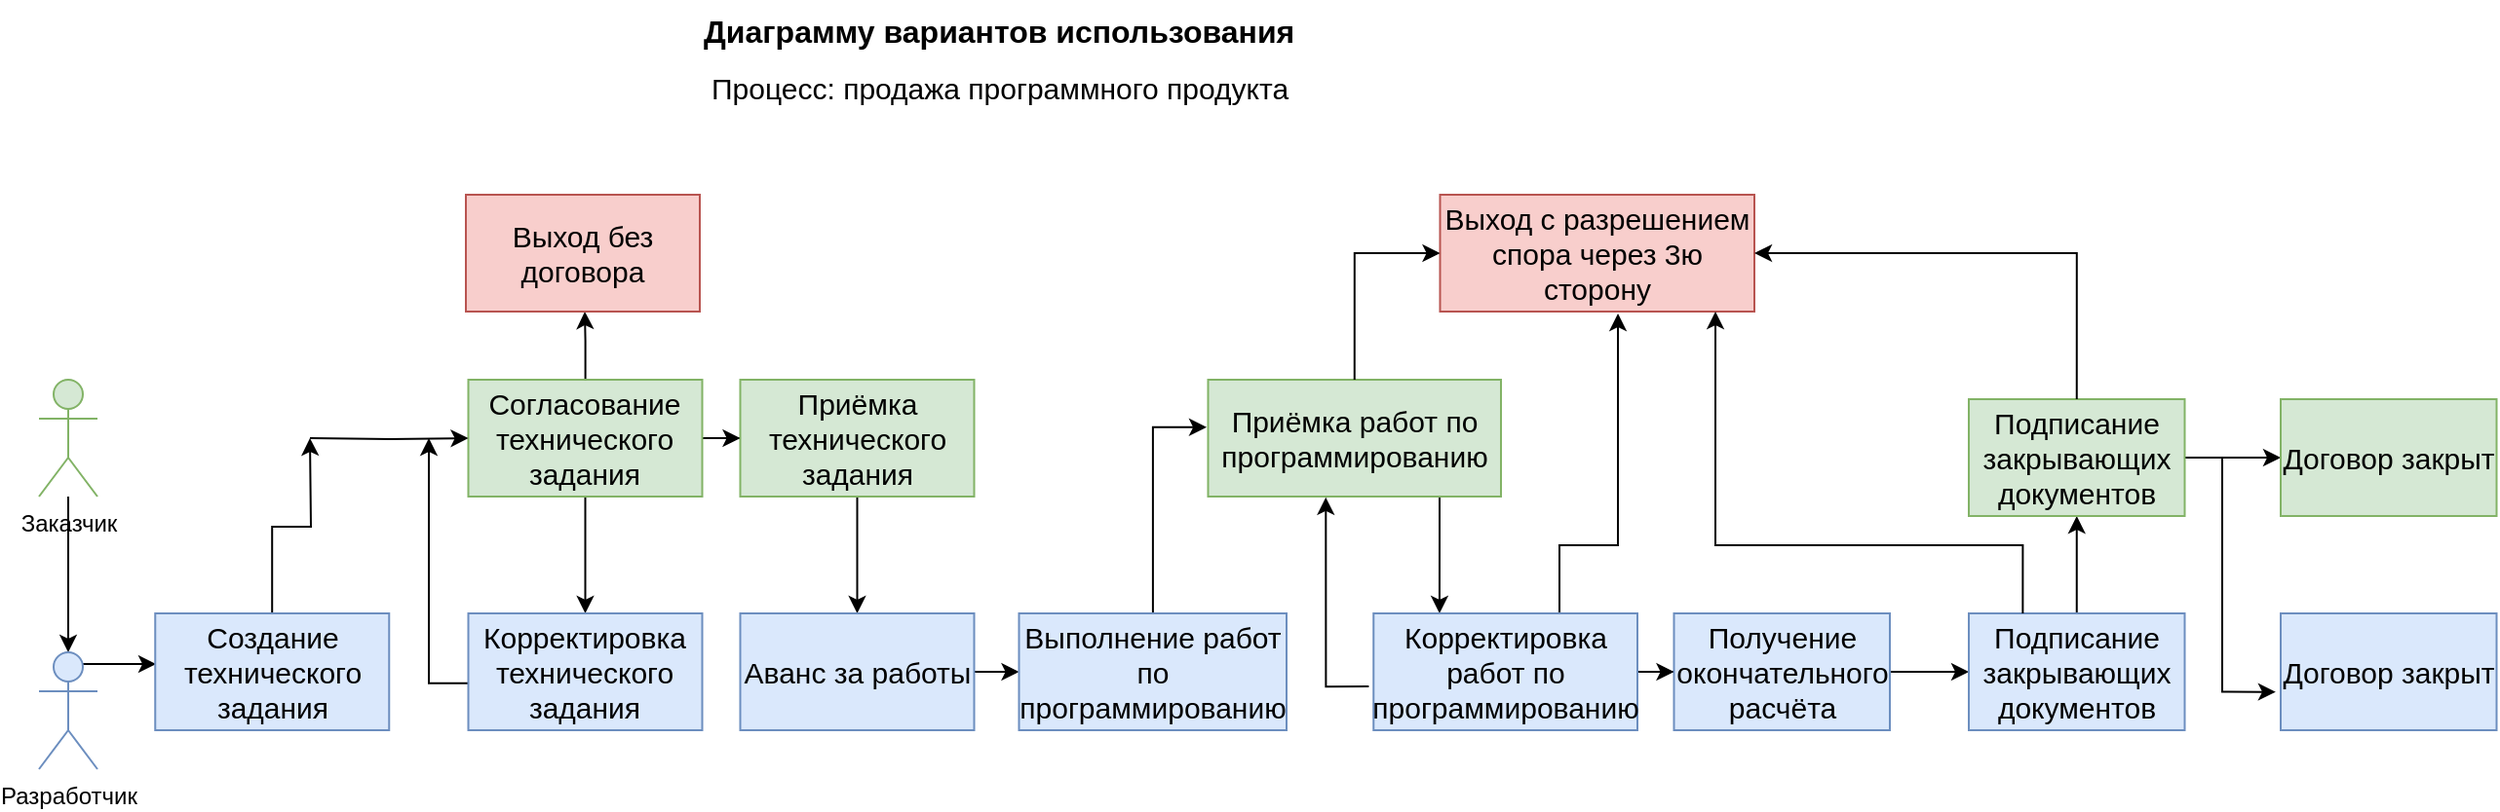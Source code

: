 <mxfile version="15.4.1" type="github">
  <diagram id="yPxyJZ8AM_hMuL3Unpa9" name="complex gitflow">
    <mxGraphModel dx="1673" dy="900" grid="1" gridSize="10" guides="1" tooltips="1" connect="1" arrows="1" fold="1" page="1" pageScale="1" pageWidth="1100" pageHeight="850" math="0" shadow="0">
      <root>
        <mxCell id="0" />
        <mxCell id="1" parent="0" />
        <UserObject label="Диаграмму вариантов использования" link="https://nvie.com/posts/a-successful-git-branching-model/" id="9hBKPDzoitwpIBdzFDQ7-2">
          <mxCell style="text;whiteSpace=wrap;html=1;fontStyle=1;fontSize=16;" parent="1" vertex="1">
            <mxGeometry x="389" y="30" width="427.75" height="20" as="geometry" />
          </mxCell>
        </UserObject>
        <mxCell id="9yvrEu68hSg8ux5ZB1VL-1" value="&lt;span&gt;&lt;/span&gt;&lt;span&gt;&lt;/span&gt;&lt;span&gt;&lt;font style=&quot;font-size: 15px&quot;&gt;Процесс: продажа программного продукта&lt;/font&gt;&lt;/span&gt;" style="text;whiteSpace=wrap;html=1;" vertex="1" parent="1">
          <mxGeometry x="392.5" y="60" width="307.75" height="30" as="geometry" />
        </mxCell>
        <mxCell id="9yvrEu68hSg8ux5ZB1VL-5" value="" style="edgeStyle=orthogonalEdgeStyle;rounded=0;orthogonalLoop=1;jettySize=auto;html=1;fontSize=15;" edge="1" parent="1" source="9yvrEu68hSg8ux5ZB1VL-3" target="9yvrEu68hSg8ux5ZB1VL-4">
          <mxGeometry relative="1" as="geometry" />
        </mxCell>
        <mxCell id="9yvrEu68hSg8ux5ZB1VL-3" value="Заказчик" style="shape=umlActor;verticalLabelPosition=bottom;verticalAlign=top;html=1;outlineConnect=0;fillColor=#d5e8d4;strokeColor=#82b366;" vertex="1" parent="1">
          <mxGeometry x="50" y="225" width="30" height="60" as="geometry" />
        </mxCell>
        <mxCell id="9yvrEu68hSg8ux5ZB1VL-6" style="edgeStyle=orthogonalEdgeStyle;rounded=0;orthogonalLoop=1;jettySize=auto;html=1;exitX=0.25;exitY=0.1;exitDx=0;exitDy=0;exitPerimeter=0;fontSize=15;" edge="1" parent="1" source="9yvrEu68hSg8ux5ZB1VL-4">
          <mxGeometry relative="1" as="geometry">
            <mxPoint x="110" y="371" as="targetPoint" />
          </mxGeometry>
        </mxCell>
        <mxCell id="9yvrEu68hSg8ux5ZB1VL-4" value="Разработчик" style="shape=umlActor;verticalLabelPosition=bottom;verticalAlign=top;html=1;outlineConnect=0;fillColor=#dae8fc;strokeColor=#6c8ebf;" vertex="1" parent="1">
          <mxGeometry x="50" y="365" width="30" height="60" as="geometry" />
        </mxCell>
        <mxCell id="9yvrEu68hSg8ux5ZB1VL-11" value="" style="edgeStyle=orthogonalEdgeStyle;rounded=0;orthogonalLoop=1;jettySize=auto;html=1;fontSize=15;" edge="1" parent="1" source="9yvrEu68hSg8ux5ZB1VL-7">
          <mxGeometry relative="1" as="geometry">
            <mxPoint x="189" y="255" as="targetPoint" />
          </mxGeometry>
        </mxCell>
        <mxCell id="9yvrEu68hSg8ux5ZB1VL-7" value="Создание технического задания" style="rounded=0;whiteSpace=wrap;html=1;fontSize=15;fillColor=#dae8fc;strokeColor=#6c8ebf;" vertex="1" parent="1">
          <mxGeometry x="109.63" y="345" width="120" height="60" as="geometry" />
        </mxCell>
        <mxCell id="9yvrEu68hSg8ux5ZB1VL-14" value="" style="edgeStyle=orthogonalEdgeStyle;rounded=0;orthogonalLoop=1;jettySize=auto;html=1;fontSize=15;" edge="1" parent="1" source="9yvrEu68hSg8ux5ZB1VL-8" target="9yvrEu68hSg8ux5ZB1VL-9">
          <mxGeometry relative="1" as="geometry" />
        </mxCell>
        <mxCell id="9yvrEu68hSg8ux5ZB1VL-15" value="" style="edgeStyle=orthogonalEdgeStyle;rounded=0;orthogonalLoop=1;jettySize=auto;html=1;fontSize=15;" edge="1" parent="1" source="9yvrEu68hSg8ux5ZB1VL-8" target="9yvrEu68hSg8ux5ZB1VL-13">
          <mxGeometry relative="1" as="geometry" />
        </mxCell>
        <mxCell id="9yvrEu68hSg8ux5ZB1VL-39" style="edgeStyle=orthogonalEdgeStyle;rounded=0;orthogonalLoop=1;jettySize=auto;html=1;fontSize=15;" edge="1" parent="1" source="9yvrEu68hSg8ux5ZB1VL-8">
          <mxGeometry relative="1" as="geometry">
            <mxPoint x="330" y="190" as="targetPoint" />
          </mxGeometry>
        </mxCell>
        <mxCell id="9yvrEu68hSg8ux5ZB1VL-8" value="Согласование технического задания" style="rounded=0;whiteSpace=wrap;html=1;fontSize=15;fillColor=#d5e8d4;strokeColor=#82b366;" vertex="1" parent="1">
          <mxGeometry x="270.25" y="225" width="120" height="60" as="geometry" />
        </mxCell>
        <mxCell id="9yvrEu68hSg8ux5ZB1VL-17" value="" style="edgeStyle=orthogonalEdgeStyle;rounded=0;orthogonalLoop=1;jettySize=auto;html=1;fontSize=15;exitX=0.013;exitY=0.598;exitDx=0;exitDy=0;exitPerimeter=0;" edge="1" parent="1" source="9yvrEu68hSg8ux5ZB1VL-9">
          <mxGeometry relative="1" as="geometry">
            <mxPoint x="250" y="255" as="targetPoint" />
            <Array as="points">
              <mxPoint x="250" y="381" />
              <mxPoint x="250" y="255" />
            </Array>
          </mxGeometry>
        </mxCell>
        <mxCell id="9yvrEu68hSg8ux5ZB1VL-9" value="Корректировка технического задания" style="rounded=0;whiteSpace=wrap;html=1;fontSize=15;fillColor=#dae8fc;strokeColor=#6c8ebf;" vertex="1" parent="1">
          <mxGeometry x="270.25" y="345" width="120" height="60" as="geometry" />
        </mxCell>
        <mxCell id="9yvrEu68hSg8ux5ZB1VL-12" value="" style="edgeStyle=orthogonalEdgeStyle;rounded=0;orthogonalLoop=1;jettySize=auto;html=1;fontSize=15;" edge="1" parent="1" target="9yvrEu68hSg8ux5ZB1VL-8">
          <mxGeometry relative="1" as="geometry">
            <mxPoint x="189" y="255" as="sourcePoint" />
          </mxGeometry>
        </mxCell>
        <mxCell id="9yvrEu68hSg8ux5ZB1VL-19" value="" style="edgeStyle=orthogonalEdgeStyle;rounded=0;orthogonalLoop=1;jettySize=auto;html=1;fontSize=15;" edge="1" parent="1" source="9yvrEu68hSg8ux5ZB1VL-13" target="9yvrEu68hSg8ux5ZB1VL-18">
          <mxGeometry relative="1" as="geometry" />
        </mxCell>
        <mxCell id="9yvrEu68hSg8ux5ZB1VL-13" value="Приёмка технического задания" style="rounded=0;whiteSpace=wrap;html=1;fontSize=15;fillColor=#d5e8d4;strokeColor=#82b366;" vertex="1" parent="1">
          <mxGeometry x="409.75" y="225" width="120" height="60" as="geometry" />
        </mxCell>
        <mxCell id="9yvrEu68hSg8ux5ZB1VL-21" value="" style="edgeStyle=orthogonalEdgeStyle;rounded=0;orthogonalLoop=1;jettySize=auto;html=1;fontSize=15;" edge="1" parent="1" source="9yvrEu68hSg8ux5ZB1VL-18" target="9yvrEu68hSg8ux5ZB1VL-20">
          <mxGeometry relative="1" as="geometry" />
        </mxCell>
        <mxCell id="9yvrEu68hSg8ux5ZB1VL-18" value="Аванс за работы" style="rounded=0;whiteSpace=wrap;html=1;fontSize=15;fillColor=#dae8fc;strokeColor=#6c8ebf;" vertex="1" parent="1">
          <mxGeometry x="409.75" y="345" width="120" height="60" as="geometry" />
        </mxCell>
        <mxCell id="9yvrEu68hSg8ux5ZB1VL-24" value="" style="edgeStyle=orthogonalEdgeStyle;rounded=0;orthogonalLoop=1;jettySize=auto;html=1;fontSize=15;entryX=-0.005;entryY=0.407;entryDx=0;entryDy=0;entryPerimeter=0;" edge="1" parent="1" source="9yvrEu68hSg8ux5ZB1VL-20" target="9yvrEu68hSg8ux5ZB1VL-22">
          <mxGeometry relative="1" as="geometry">
            <mxPoint x="628" y="295" as="targetPoint" />
          </mxGeometry>
        </mxCell>
        <mxCell id="9yvrEu68hSg8ux5ZB1VL-20" value="Выполнение работ по программированию" style="rounded=0;whiteSpace=wrap;html=1;fontSize=15;fillColor=#dae8fc;strokeColor=#6c8ebf;" vertex="1" parent="1">
          <mxGeometry x="552.75" y="345" width="137.25" height="60" as="geometry" />
        </mxCell>
        <mxCell id="9yvrEu68hSg8ux5ZB1VL-25" value="" style="edgeStyle=orthogonalEdgeStyle;rounded=0;orthogonalLoop=1;jettySize=auto;html=1;fontSize=15;entryX=0.25;entryY=0;entryDx=0;entryDy=0;" edge="1" parent="1" source="9yvrEu68hSg8ux5ZB1VL-22" target="9yvrEu68hSg8ux5ZB1VL-23">
          <mxGeometry relative="1" as="geometry">
            <Array as="points">
              <mxPoint x="768" y="305" />
            </Array>
          </mxGeometry>
        </mxCell>
        <mxCell id="9yvrEu68hSg8ux5ZB1VL-22" value="Приёмка&amp;nbsp;работ по программированию" style="rounded=0;whiteSpace=wrap;html=1;fontSize=15;fillColor=#d5e8d4;strokeColor=#82b366;" vertex="1" parent="1">
          <mxGeometry x="649.75" y="225" width="150.25" height="60" as="geometry" />
        </mxCell>
        <mxCell id="9yvrEu68hSg8ux5ZB1VL-26" value="" style="edgeStyle=orthogonalEdgeStyle;rounded=0;orthogonalLoop=1;jettySize=auto;html=1;fontSize=15;entryX=0.402;entryY=1.007;entryDx=0;entryDy=0;entryPerimeter=0;exitX=-0.018;exitY=0.626;exitDx=0;exitDy=0;exitPerimeter=0;" edge="1" parent="1" source="9yvrEu68hSg8ux5ZB1VL-23" target="9yvrEu68hSg8ux5ZB1VL-22">
          <mxGeometry relative="1" as="geometry">
            <mxPoint x="700" y="295" as="targetPoint" />
            <Array as="points">
              <mxPoint x="710" y="383" />
            </Array>
          </mxGeometry>
        </mxCell>
        <mxCell id="9yvrEu68hSg8ux5ZB1VL-28" value="" style="edgeStyle=orthogonalEdgeStyle;rounded=0;orthogonalLoop=1;jettySize=auto;html=1;fontSize=15;" edge="1" parent="1" source="9yvrEu68hSg8ux5ZB1VL-23" target="9yvrEu68hSg8ux5ZB1VL-27">
          <mxGeometry relative="1" as="geometry" />
        </mxCell>
        <mxCell id="9yvrEu68hSg8ux5ZB1VL-42" value="" style="edgeStyle=orthogonalEdgeStyle;rounded=0;orthogonalLoop=1;jettySize=auto;html=1;fontSize=15;entryX=0.566;entryY=1.017;entryDx=0;entryDy=0;entryPerimeter=0;" edge="1" parent="1" target="9yvrEu68hSg8ux5ZB1VL-41">
          <mxGeometry relative="1" as="geometry">
            <mxPoint x="830" y="350" as="sourcePoint" />
            <Array as="points">
              <mxPoint x="830" y="310" />
              <mxPoint x="860" y="310" />
            </Array>
          </mxGeometry>
        </mxCell>
        <mxCell id="9yvrEu68hSg8ux5ZB1VL-23" value="Корректировка работ по программированию" style="rounded=0;whiteSpace=wrap;html=1;fontSize=15;fillColor=#dae8fc;strokeColor=#6c8ebf;" vertex="1" parent="1">
          <mxGeometry x="734.63" y="345" width="135.37" height="60" as="geometry" />
        </mxCell>
        <mxCell id="9yvrEu68hSg8ux5ZB1VL-32" value="" style="edgeStyle=orthogonalEdgeStyle;rounded=0;orthogonalLoop=1;jettySize=auto;html=1;fontSize=15;" edge="1" parent="1" source="9yvrEu68hSg8ux5ZB1VL-27" target="9yvrEu68hSg8ux5ZB1VL-31">
          <mxGeometry relative="1" as="geometry" />
        </mxCell>
        <mxCell id="9yvrEu68hSg8ux5ZB1VL-27" value="Получение окончательного расчёта" style="rounded=0;whiteSpace=wrap;html=1;fontSize=15;fillColor=#dae8fc;strokeColor=#6c8ebf;" vertex="1" parent="1">
          <mxGeometry x="888.75" y="345" width="110.75" height="60" as="geometry" />
        </mxCell>
        <mxCell id="9yvrEu68hSg8ux5ZB1VL-34" value="" style="edgeStyle=orthogonalEdgeStyle;rounded=0;orthogonalLoop=1;jettySize=auto;html=1;fontSize=15;" edge="1" parent="1" source="9yvrEu68hSg8ux5ZB1VL-31" target="9yvrEu68hSg8ux5ZB1VL-33">
          <mxGeometry relative="1" as="geometry" />
        </mxCell>
        <mxCell id="9yvrEu68hSg8ux5ZB1VL-31" value="Подписание закрывающих документов" style="rounded=0;whiteSpace=wrap;html=1;fontSize=15;fillColor=#dae8fc;strokeColor=#6c8ebf;" vertex="1" parent="1">
          <mxGeometry x="1040" y="345" width="110.75" height="60" as="geometry" />
        </mxCell>
        <mxCell id="9yvrEu68hSg8ux5ZB1VL-37" value="" style="edgeStyle=orthogonalEdgeStyle;rounded=0;orthogonalLoop=1;jettySize=auto;html=1;fontSize=15;" edge="1" parent="1" source="9yvrEu68hSg8ux5ZB1VL-33" target="9yvrEu68hSg8ux5ZB1VL-35">
          <mxGeometry relative="1" as="geometry" />
        </mxCell>
        <mxCell id="9yvrEu68hSg8ux5ZB1VL-38" style="edgeStyle=orthogonalEdgeStyle;rounded=0;orthogonalLoop=1;jettySize=auto;html=1;fontSize=15;entryX=-0.023;entryY=0.672;entryDx=0;entryDy=0;entryPerimeter=0;" edge="1" parent="1" source="9yvrEu68hSg8ux5ZB1VL-33" target="9yvrEu68hSg8ux5ZB1VL-36">
          <mxGeometry relative="1" as="geometry">
            <mxPoint x="1190" y="385" as="targetPoint" />
            <Array as="points">
              <mxPoint x="1170" y="265" />
              <mxPoint x="1170" y="385" />
            </Array>
          </mxGeometry>
        </mxCell>
        <mxCell id="9yvrEu68hSg8ux5ZB1VL-33" value="Подписание закрывающих документов" style="rounded=0;whiteSpace=wrap;html=1;fontSize=15;fillColor=#d5e8d4;strokeColor=#82b366;" vertex="1" parent="1">
          <mxGeometry x="1040" y="235" width="110.75" height="60" as="geometry" />
        </mxCell>
        <mxCell id="9yvrEu68hSg8ux5ZB1VL-35" value="Договор закрыт" style="rounded=0;whiteSpace=wrap;html=1;fontSize=15;fillColor=#d5e8d4;strokeColor=#82b366;" vertex="1" parent="1">
          <mxGeometry x="1200" y="235" width="110.75" height="60" as="geometry" />
        </mxCell>
        <mxCell id="9yvrEu68hSg8ux5ZB1VL-36" value="Договор закрыт" style="rounded=0;whiteSpace=wrap;html=1;fontSize=15;fillColor=#dae8fc;strokeColor=#6c8ebf;" vertex="1" parent="1">
          <mxGeometry x="1200" y="345" width="110.75" height="60" as="geometry" />
        </mxCell>
        <mxCell id="9yvrEu68hSg8ux5ZB1VL-40" value="Выход без договора" style="rounded=0;whiteSpace=wrap;html=1;fontSize=15;fillColor=#f8cecc;strokeColor=#b85450;" vertex="1" parent="1">
          <mxGeometry x="269" y="130" width="120" height="60" as="geometry" />
        </mxCell>
        <mxCell id="9yvrEu68hSg8ux5ZB1VL-41" value="Выход с разрешением спора через 3ю сторону" style="rounded=0;whiteSpace=wrap;html=1;fontSize=15;fillColor=#f8cecc;strokeColor=#b85450;" vertex="1" parent="1">
          <mxGeometry x="768.75" y="130" width="161.25" height="60" as="geometry" />
        </mxCell>
        <mxCell id="9yvrEu68hSg8ux5ZB1VL-43" value="" style="edgeStyle=orthogonalEdgeStyle;rounded=0;orthogonalLoop=1;jettySize=auto;html=1;fontSize=15;exitX=0.5;exitY=0;exitDx=0;exitDy=0;entryX=0;entryY=0.5;entryDx=0;entryDy=0;" edge="1" parent="1" source="9yvrEu68hSg8ux5ZB1VL-22" target="9yvrEu68hSg8ux5ZB1VL-41">
          <mxGeometry relative="1" as="geometry">
            <mxPoint x="840" y="350" as="sourcePoint" />
            <mxPoint x="710" y="160" as="targetPoint" />
            <Array as="points">
              <mxPoint x="725" y="160" />
            </Array>
          </mxGeometry>
        </mxCell>
        <mxCell id="9yvrEu68hSg8ux5ZB1VL-45" value="" style="edgeStyle=orthogonalEdgeStyle;rounded=0;orthogonalLoop=1;jettySize=auto;html=1;fontSize=15;entryX=0.566;entryY=1.017;entryDx=0;entryDy=0;entryPerimeter=0;exitX=0.25;exitY=0;exitDx=0;exitDy=0;" edge="1" parent="1" source="9yvrEu68hSg8ux5ZB1VL-31">
          <mxGeometry relative="1" as="geometry">
            <mxPoint x="1060" y="310" as="sourcePoint" />
            <mxPoint x="910.017" y="190.0" as="targetPoint" />
            <Array as="points">
              <mxPoint x="1068" y="310" />
              <mxPoint x="910" y="310" />
            </Array>
          </mxGeometry>
        </mxCell>
        <mxCell id="9yvrEu68hSg8ux5ZB1VL-46" value="" style="edgeStyle=orthogonalEdgeStyle;rounded=0;orthogonalLoop=1;jettySize=auto;html=1;fontSize=15;entryX=0.566;entryY=1.017;entryDx=0;entryDy=0;entryPerimeter=0;exitX=0.5;exitY=0;exitDx=0;exitDy=0;" edge="1" parent="1" source="9yvrEu68hSg8ux5ZB1VL-33">
          <mxGeometry relative="1" as="geometry">
            <mxPoint x="900.0" y="318.98" as="sourcePoint" />
            <mxPoint x="930.017" y="160.0" as="targetPoint" />
            <Array as="points">
              <mxPoint x="1095" y="160" />
            </Array>
          </mxGeometry>
        </mxCell>
      </root>
    </mxGraphModel>
  </diagram>
</mxfile>
